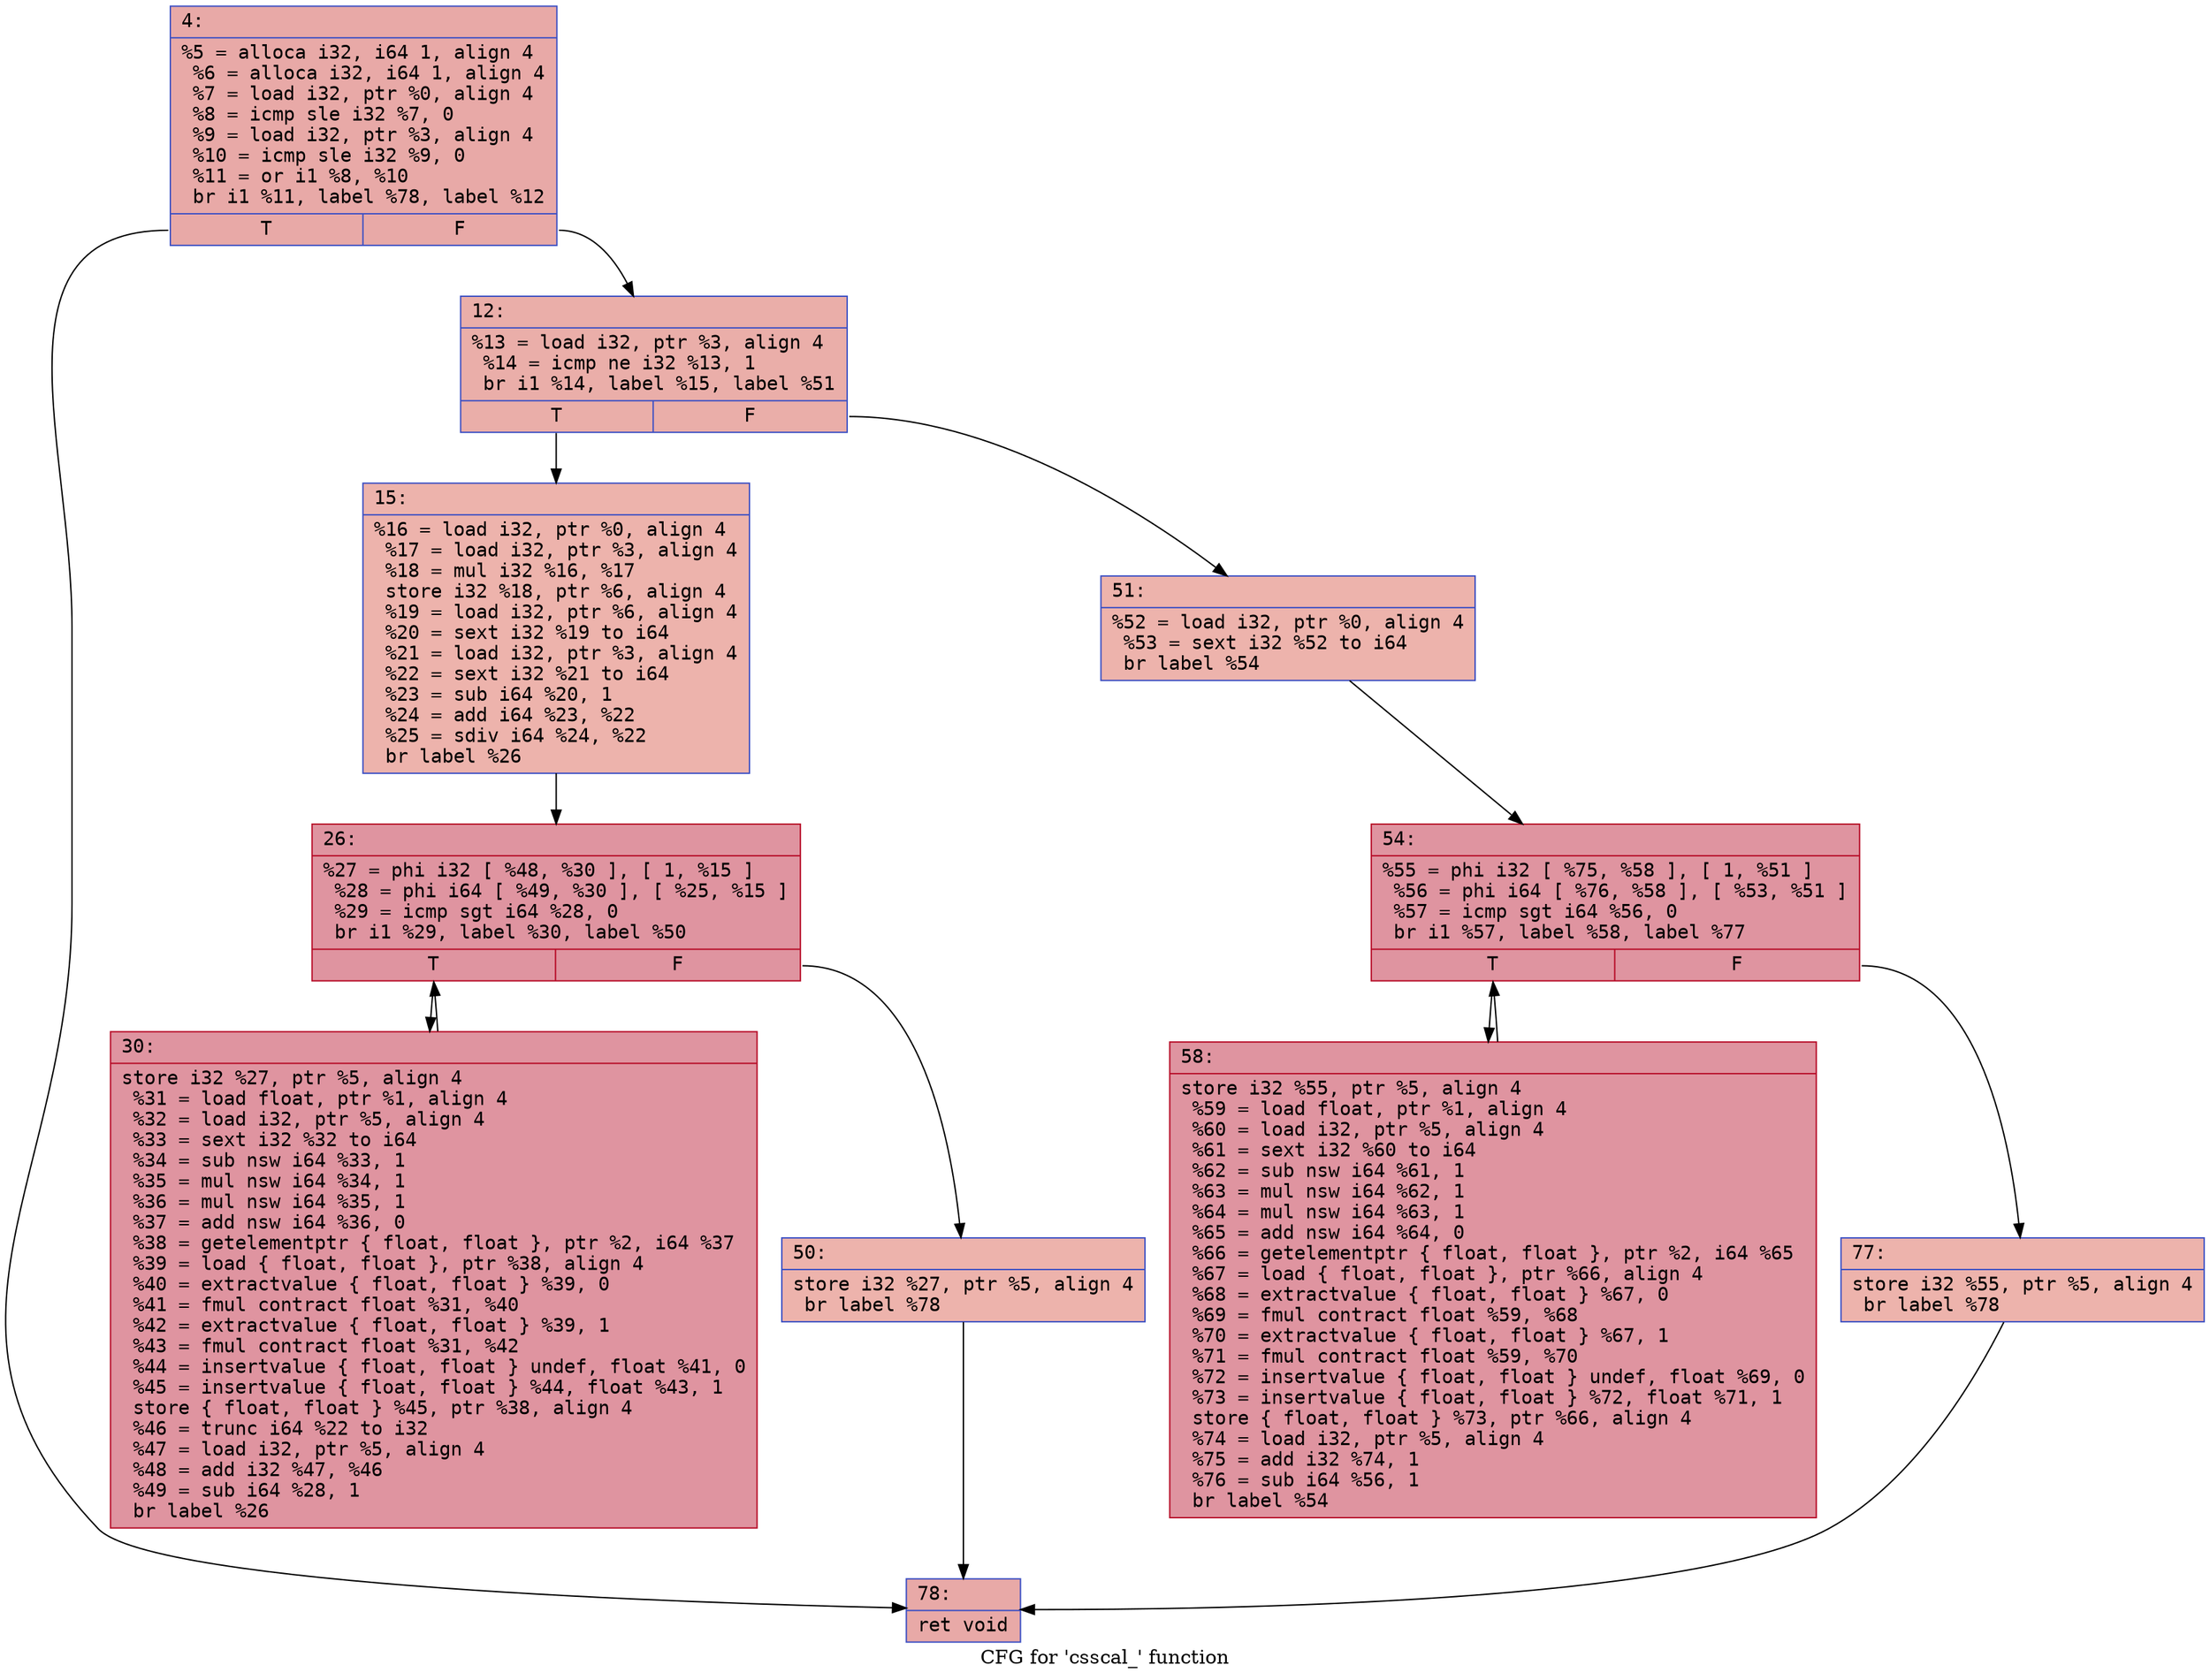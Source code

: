 digraph "CFG for 'csscal_' function" {
	label="CFG for 'csscal_' function";

	Node0x55ee0fd429b0 [shape=record,color="#3d50c3ff", style=filled, fillcolor="#ca3b3770" fontname="Courier",label="{4:\l|  %5 = alloca i32, i64 1, align 4\l  %6 = alloca i32, i64 1, align 4\l  %7 = load i32, ptr %0, align 4\l  %8 = icmp sle i32 %7, 0\l  %9 = load i32, ptr %3, align 4\l  %10 = icmp sle i32 %9, 0\l  %11 = or i1 %8, %10\l  br i1 %11, label %78, label %12\l|{<s0>T|<s1>F}}"];
	Node0x55ee0fd429b0:s0 -> Node0x55ee0fd42db0[tooltip="4 -> 78\nProbability 50.00%" ];
	Node0x55ee0fd429b0:s1 -> Node0x55ee0fd42e00[tooltip="4 -> 12\nProbability 50.00%" ];
	Node0x55ee0fd42e00 [shape=record,color="#3d50c3ff", style=filled, fillcolor="#d0473d70" fontname="Courier",label="{12:\l|  %13 = load i32, ptr %3, align 4\l  %14 = icmp ne i32 %13, 1\l  br i1 %14, label %15, label %51\l|{<s0>T|<s1>F}}"];
	Node0x55ee0fd42e00:s0 -> Node0x55ee0fd43010[tooltip="12 -> 15\nProbability 50.00%" ];
	Node0x55ee0fd42e00:s1 -> Node0x55ee0fd43060[tooltip="12 -> 51\nProbability 50.00%" ];
	Node0x55ee0fd43010 [shape=record,color="#3d50c3ff", style=filled, fillcolor="#d6524470" fontname="Courier",label="{15:\l|  %16 = load i32, ptr %0, align 4\l  %17 = load i32, ptr %3, align 4\l  %18 = mul i32 %16, %17\l  store i32 %18, ptr %6, align 4\l  %19 = load i32, ptr %6, align 4\l  %20 = sext i32 %19 to i64\l  %21 = load i32, ptr %3, align 4\l  %22 = sext i32 %21 to i64\l  %23 = sub i64 %20, 1\l  %24 = add i64 %23, %22\l  %25 = sdiv i64 %24, %22\l  br label %26\l}"];
	Node0x55ee0fd43010 -> Node0x55ee0fd43720[tooltip="15 -> 26\nProbability 100.00%" ];
	Node0x55ee0fd43720 [shape=record,color="#b70d28ff", style=filled, fillcolor="#b70d2870" fontname="Courier",label="{26:\l|  %27 = phi i32 [ %48, %30 ], [ 1, %15 ]\l  %28 = phi i64 [ %49, %30 ], [ %25, %15 ]\l  %29 = icmp sgt i64 %28, 0\l  br i1 %29, label %30, label %50\l|{<s0>T|<s1>F}}"];
	Node0x55ee0fd43720:s0 -> Node0x55ee0fd437e0[tooltip="26 -> 30\nProbability 96.88%" ];
	Node0x55ee0fd43720:s1 -> Node0x55ee0fd43a40[tooltip="26 -> 50\nProbability 3.12%" ];
	Node0x55ee0fd437e0 [shape=record,color="#b70d28ff", style=filled, fillcolor="#b70d2870" fontname="Courier",label="{30:\l|  store i32 %27, ptr %5, align 4\l  %31 = load float, ptr %1, align 4\l  %32 = load i32, ptr %5, align 4\l  %33 = sext i32 %32 to i64\l  %34 = sub nsw i64 %33, 1\l  %35 = mul nsw i64 %34, 1\l  %36 = mul nsw i64 %35, 1\l  %37 = add nsw i64 %36, 0\l  %38 = getelementptr \{ float, float \}, ptr %2, i64 %37\l  %39 = load \{ float, float \}, ptr %38, align 4\l  %40 = extractvalue \{ float, float \} %39, 0\l  %41 = fmul contract float %31, %40\l  %42 = extractvalue \{ float, float \} %39, 1\l  %43 = fmul contract float %31, %42\l  %44 = insertvalue \{ float, float \} undef, float %41, 0\l  %45 = insertvalue \{ float, float \} %44, float %43, 1\l  store \{ float, float \} %45, ptr %38, align 4\l  %46 = trunc i64 %22 to i32\l  %47 = load i32, ptr %5, align 4\l  %48 = add i32 %47, %46\l  %49 = sub i64 %28, 1\l  br label %26\l}"];
	Node0x55ee0fd437e0 -> Node0x55ee0fd43720[tooltip="30 -> 26\nProbability 100.00%" ];
	Node0x55ee0fd43a40 [shape=record,color="#3d50c3ff", style=filled, fillcolor="#d6524470" fontname="Courier",label="{50:\l|  store i32 %27, ptr %5, align 4\l  br label %78\l}"];
	Node0x55ee0fd43a40 -> Node0x55ee0fd42db0[tooltip="50 -> 78\nProbability 100.00%" ];
	Node0x55ee0fd43060 [shape=record,color="#3d50c3ff", style=filled, fillcolor="#d6524470" fontname="Courier",label="{51:\l|  %52 = load i32, ptr %0, align 4\l  %53 = sext i32 %52 to i64\l  br label %54\l}"];
	Node0x55ee0fd43060 -> Node0x55ee0fd48150[tooltip="51 -> 54\nProbability 100.00%" ];
	Node0x55ee0fd48150 [shape=record,color="#b70d28ff", style=filled, fillcolor="#b70d2870" fontname="Courier",label="{54:\l|  %55 = phi i32 [ %75, %58 ], [ 1, %51 ]\l  %56 = phi i64 [ %76, %58 ], [ %53, %51 ]\l  %57 = icmp sgt i64 %56, 0\l  br i1 %57, label %58, label %77\l|{<s0>T|<s1>F}}"];
	Node0x55ee0fd48150:s0 -> Node0x55ee0fd48210[tooltip="54 -> 58\nProbability 96.88%" ];
	Node0x55ee0fd48150:s1 -> Node0x55ee0fd48470[tooltip="54 -> 77\nProbability 3.12%" ];
	Node0x55ee0fd48210 [shape=record,color="#b70d28ff", style=filled, fillcolor="#b70d2870" fontname="Courier",label="{58:\l|  store i32 %55, ptr %5, align 4\l  %59 = load float, ptr %1, align 4\l  %60 = load i32, ptr %5, align 4\l  %61 = sext i32 %60 to i64\l  %62 = sub nsw i64 %61, 1\l  %63 = mul nsw i64 %62, 1\l  %64 = mul nsw i64 %63, 1\l  %65 = add nsw i64 %64, 0\l  %66 = getelementptr \{ float, float \}, ptr %2, i64 %65\l  %67 = load \{ float, float \}, ptr %66, align 4\l  %68 = extractvalue \{ float, float \} %67, 0\l  %69 = fmul contract float %59, %68\l  %70 = extractvalue \{ float, float \} %67, 1\l  %71 = fmul contract float %59, %70\l  %72 = insertvalue \{ float, float \} undef, float %69, 0\l  %73 = insertvalue \{ float, float \} %72, float %71, 1\l  store \{ float, float \} %73, ptr %66, align 4\l  %74 = load i32, ptr %5, align 4\l  %75 = add i32 %74, 1\l  %76 = sub i64 %56, 1\l  br label %54\l}"];
	Node0x55ee0fd48210 -> Node0x55ee0fd48150[tooltip="58 -> 54\nProbability 100.00%" ];
	Node0x55ee0fd48470 [shape=record,color="#3d50c3ff", style=filled, fillcolor="#d6524470" fontname="Courier",label="{77:\l|  store i32 %55, ptr %5, align 4\l  br label %78\l}"];
	Node0x55ee0fd48470 -> Node0x55ee0fd42db0[tooltip="77 -> 78\nProbability 100.00%" ];
	Node0x55ee0fd42db0 [shape=record,color="#3d50c3ff", style=filled, fillcolor="#ca3b3770" fontname="Courier",label="{78:\l|  ret void\l}"];
}
